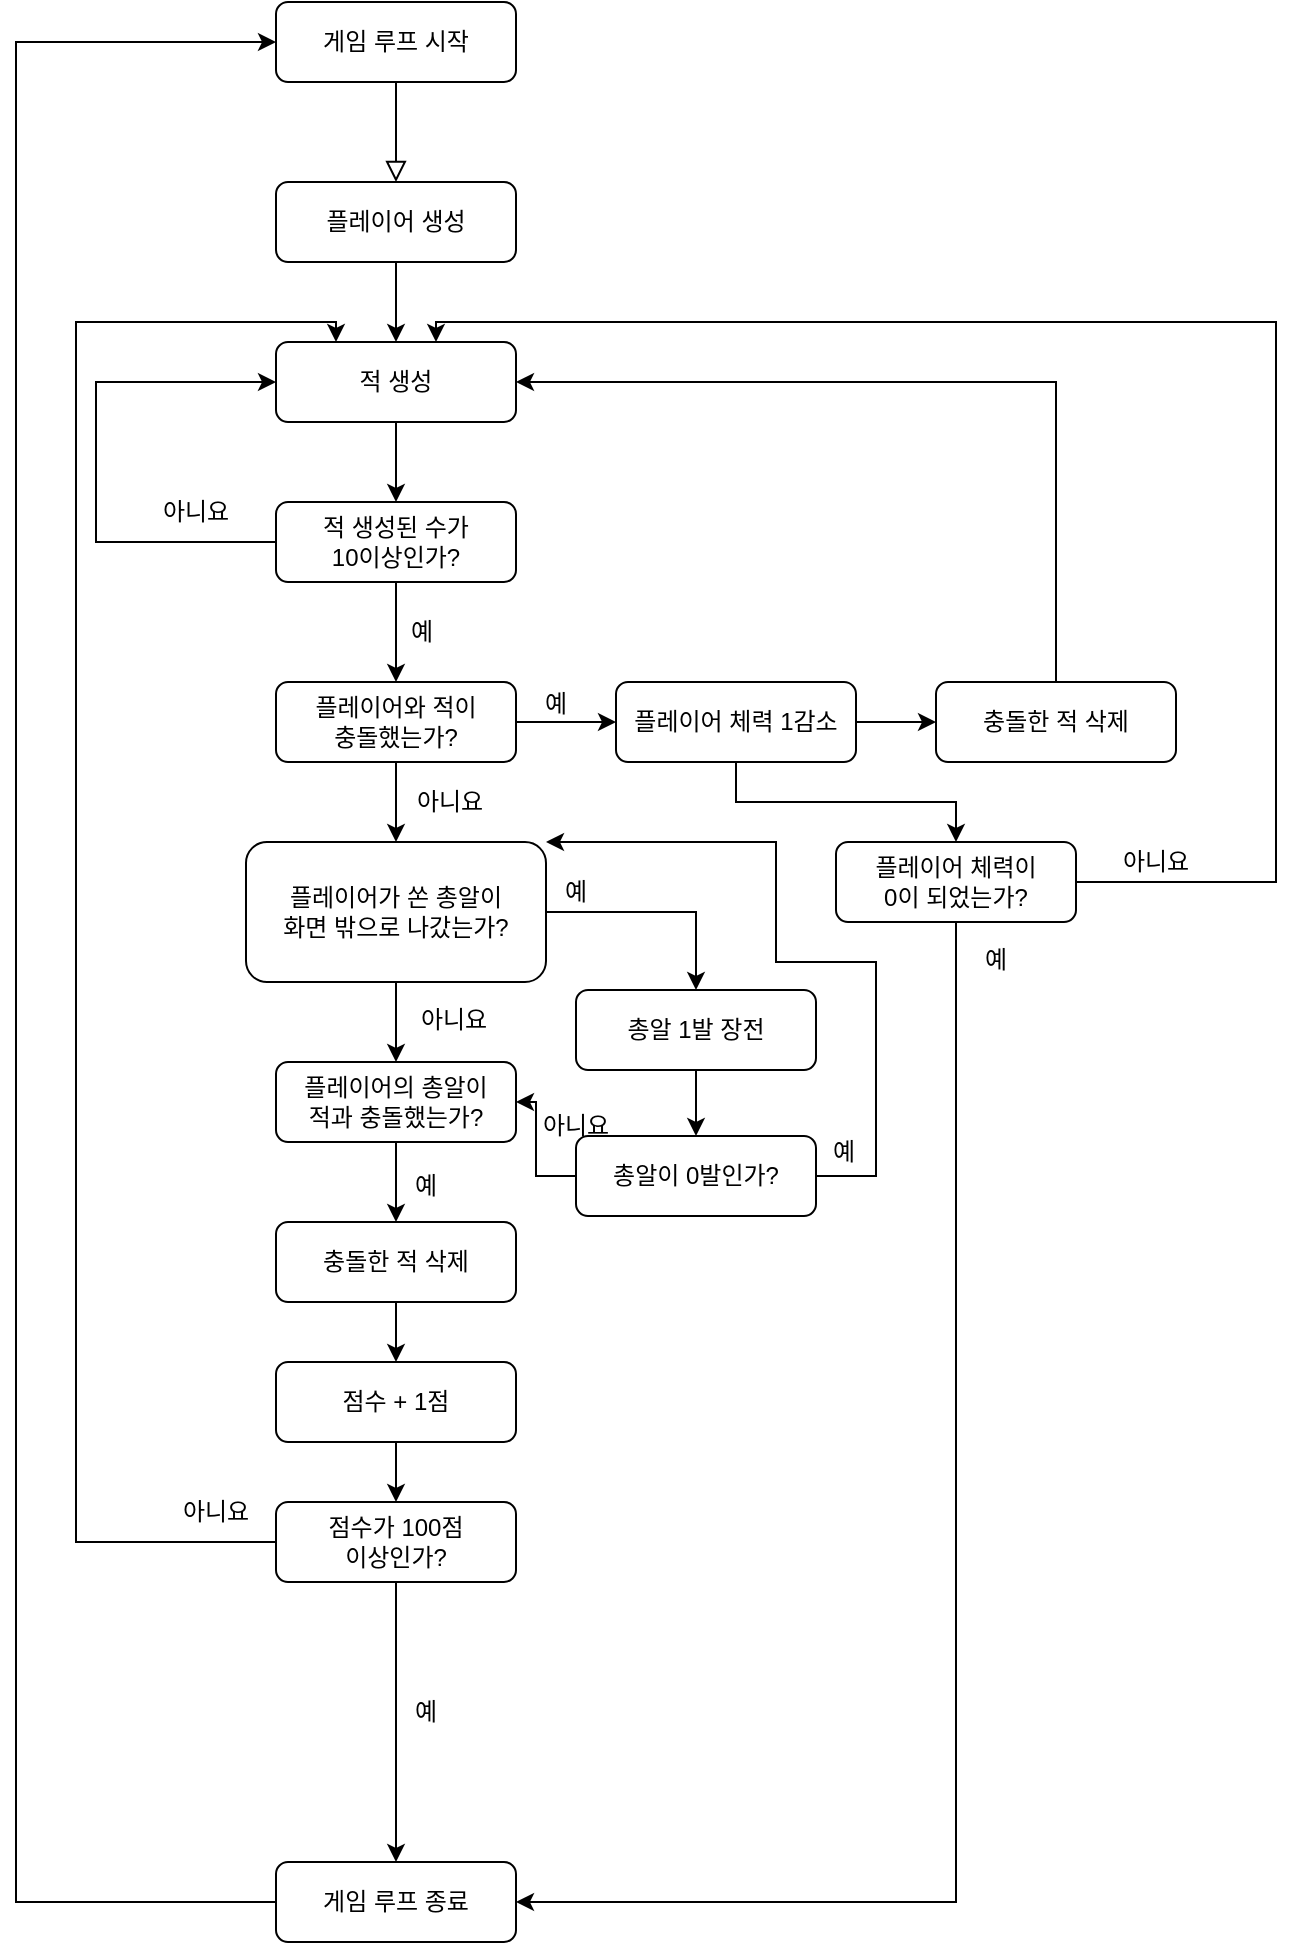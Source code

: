 <mxfile version="18.1.2" type="device"><diagram id="C5RBs43oDa-KdzZeNtuy" name="Page-1"><mxGraphModel dx="1422" dy="705" grid="1" gridSize="10" guides="1" tooltips="1" connect="1" arrows="1" fold="1" page="1" pageScale="1" pageWidth="827" pageHeight="1169" math="0" shadow="0"><root><mxCell id="WIyWlLk6GJQsqaUBKTNV-0"/><mxCell id="WIyWlLk6GJQsqaUBKTNV-1" parent="WIyWlLk6GJQsqaUBKTNV-0"/><mxCell id="WIyWlLk6GJQsqaUBKTNV-2" value="" style="rounded=0;html=1;jettySize=auto;orthogonalLoop=1;fontSize=11;endArrow=block;endFill=0;endSize=8;strokeWidth=1;shadow=0;labelBackgroundColor=none;edgeStyle=orthogonalEdgeStyle;" parent="WIyWlLk6GJQsqaUBKTNV-1" source="WIyWlLk6GJQsqaUBKTNV-3" edge="1"><mxGeometry relative="1" as="geometry"><mxPoint x="220" y="170" as="targetPoint"/></mxGeometry></mxCell><mxCell id="WIyWlLk6GJQsqaUBKTNV-3" value="게임 루프 시작" style="rounded=1;whiteSpace=wrap;html=1;fontSize=12;glass=0;strokeWidth=1;shadow=0;" parent="WIyWlLk6GJQsqaUBKTNV-1" vertex="1"><mxGeometry x="160" y="80" width="120" height="40" as="geometry"/></mxCell><mxCell id="noIfxHCSNlmw8pCeBK1Z-0" style="edgeStyle=orthogonalEdgeStyle;rounded=0;orthogonalLoop=1;jettySize=auto;html=1;entryX=0;entryY=0.5;entryDx=0;entryDy=0;" edge="1" parent="WIyWlLk6GJQsqaUBKTNV-1" source="WIyWlLk6GJQsqaUBKTNV-11" target="WIyWlLk6GJQsqaUBKTNV-3"><mxGeometry relative="1" as="geometry"><Array as="points"><mxPoint x="30" y="1030"/><mxPoint x="30" y="100"/></Array></mxGeometry></mxCell><mxCell id="WIyWlLk6GJQsqaUBKTNV-11" value="게임 루프 종료" style="rounded=1;whiteSpace=wrap;html=1;fontSize=12;glass=0;strokeWidth=1;shadow=0;" parent="WIyWlLk6GJQsqaUBKTNV-1" vertex="1"><mxGeometry x="160" y="1010" width="120" height="40" as="geometry"/></mxCell><mxCell id="noIfxHCSNlmw8pCeBK1Z-3" style="edgeStyle=orthogonalEdgeStyle;rounded=0;orthogonalLoop=1;jettySize=auto;html=1;" edge="1" parent="WIyWlLk6GJQsqaUBKTNV-1" source="noIfxHCSNlmw8pCeBK1Z-1" target="noIfxHCSNlmw8pCeBK1Z-2"><mxGeometry relative="1" as="geometry"/></mxCell><mxCell id="noIfxHCSNlmw8pCeBK1Z-1" value="플레이어 생성" style="rounded=1;whiteSpace=wrap;html=1;fontSize=12;glass=0;strokeWidth=1;shadow=0;" vertex="1" parent="WIyWlLk6GJQsqaUBKTNV-1"><mxGeometry x="160" y="170" width="120" height="40" as="geometry"/></mxCell><mxCell id="noIfxHCSNlmw8pCeBK1Z-5" style="edgeStyle=orthogonalEdgeStyle;rounded=0;orthogonalLoop=1;jettySize=auto;html=1;" edge="1" parent="WIyWlLk6GJQsqaUBKTNV-1" source="noIfxHCSNlmw8pCeBK1Z-2" target="noIfxHCSNlmw8pCeBK1Z-4"><mxGeometry relative="1" as="geometry"/></mxCell><mxCell id="noIfxHCSNlmw8pCeBK1Z-2" value="적 생성" style="rounded=1;whiteSpace=wrap;html=1;fontSize=12;glass=0;strokeWidth=1;shadow=0;" vertex="1" parent="WIyWlLk6GJQsqaUBKTNV-1"><mxGeometry x="160" y="250" width="120" height="40" as="geometry"/></mxCell><mxCell id="noIfxHCSNlmw8pCeBK1Z-6" style="edgeStyle=orthogonalEdgeStyle;rounded=0;orthogonalLoop=1;jettySize=auto;html=1;" edge="1" parent="WIyWlLk6GJQsqaUBKTNV-1" source="noIfxHCSNlmw8pCeBK1Z-4" target="noIfxHCSNlmw8pCeBK1Z-2"><mxGeometry relative="1" as="geometry"><mxPoint x="120" y="250" as="targetPoint"/><Array as="points"><mxPoint x="70" y="350"/><mxPoint x="70" y="270"/></Array></mxGeometry></mxCell><mxCell id="noIfxHCSNlmw8pCeBK1Z-11" style="edgeStyle=orthogonalEdgeStyle;rounded=0;orthogonalLoop=1;jettySize=auto;html=1;" edge="1" parent="WIyWlLk6GJQsqaUBKTNV-1" source="noIfxHCSNlmw8pCeBK1Z-4" target="noIfxHCSNlmw8pCeBK1Z-9"><mxGeometry relative="1" as="geometry"/></mxCell><mxCell id="noIfxHCSNlmw8pCeBK1Z-4" value="적 생성된 수가 &lt;br&gt;10이상인가?" style="rounded=1;whiteSpace=wrap;html=1;fontSize=12;glass=0;strokeWidth=1;shadow=0;" vertex="1" parent="WIyWlLk6GJQsqaUBKTNV-1"><mxGeometry x="160" y="330" width="120" height="40" as="geometry"/></mxCell><mxCell id="noIfxHCSNlmw8pCeBK1Z-7" value="예" style="text;html=1;strokeColor=none;fillColor=none;align=center;verticalAlign=middle;whiteSpace=wrap;rounded=0;" vertex="1" parent="WIyWlLk6GJQsqaUBKTNV-1"><mxGeometry x="203" y="380" width="60" height="30" as="geometry"/></mxCell><mxCell id="noIfxHCSNlmw8pCeBK1Z-8" value="아니요" style="text;html=1;strokeColor=none;fillColor=none;align=center;verticalAlign=middle;whiteSpace=wrap;rounded=0;" vertex="1" parent="WIyWlLk6GJQsqaUBKTNV-1"><mxGeometry x="90" y="320" width="60" height="30" as="geometry"/></mxCell><mxCell id="noIfxHCSNlmw8pCeBK1Z-14" style="edgeStyle=orthogonalEdgeStyle;rounded=0;orthogonalLoop=1;jettySize=auto;html=1;" edge="1" parent="WIyWlLk6GJQsqaUBKTNV-1" source="noIfxHCSNlmw8pCeBK1Z-9" target="noIfxHCSNlmw8pCeBK1Z-12"><mxGeometry relative="1" as="geometry"/></mxCell><mxCell id="noIfxHCSNlmw8pCeBK1Z-19" style="edgeStyle=orthogonalEdgeStyle;rounded=0;orthogonalLoop=1;jettySize=auto;html=1;" edge="1" parent="WIyWlLk6GJQsqaUBKTNV-1" source="noIfxHCSNlmw8pCeBK1Z-9" target="noIfxHCSNlmw8pCeBK1Z-16"><mxGeometry relative="1" as="geometry"/></mxCell><mxCell id="noIfxHCSNlmw8pCeBK1Z-9" value="플레이어와 적이 &lt;br&gt;충돌했는가?" style="rounded=1;whiteSpace=wrap;html=1;fontSize=12;glass=0;strokeWidth=1;shadow=0;" vertex="1" parent="WIyWlLk6GJQsqaUBKTNV-1"><mxGeometry x="160" y="420" width="120" height="40" as="geometry"/></mxCell><mxCell id="noIfxHCSNlmw8pCeBK1Z-18" style="edgeStyle=orthogonalEdgeStyle;rounded=0;orthogonalLoop=1;jettySize=auto;html=1;" edge="1" parent="WIyWlLk6GJQsqaUBKTNV-1" source="noIfxHCSNlmw8pCeBK1Z-12" target="noIfxHCSNlmw8pCeBK1Z-17"><mxGeometry relative="1" as="geometry"/></mxCell><mxCell id="noIfxHCSNlmw8pCeBK1Z-34" style="edgeStyle=orthogonalEdgeStyle;rounded=0;orthogonalLoop=1;jettySize=auto;html=1;" edge="1" parent="WIyWlLk6GJQsqaUBKTNV-1" source="noIfxHCSNlmw8pCeBK1Z-12" target="noIfxHCSNlmw8pCeBK1Z-22"><mxGeometry relative="1" as="geometry"/></mxCell><mxCell id="noIfxHCSNlmw8pCeBK1Z-12" value="플레이어 체력 1감소" style="rounded=1;whiteSpace=wrap;html=1;fontSize=12;glass=0;strokeWidth=1;shadow=0;" vertex="1" parent="WIyWlLk6GJQsqaUBKTNV-1"><mxGeometry x="330" y="420" width="120" height="40" as="geometry"/></mxCell><mxCell id="noIfxHCSNlmw8pCeBK1Z-15" value="예" style="text;html=1;strokeColor=none;fillColor=none;align=center;verticalAlign=middle;whiteSpace=wrap;rounded=0;" vertex="1" parent="WIyWlLk6GJQsqaUBKTNV-1"><mxGeometry x="270" y="416" width="60" height="30" as="geometry"/></mxCell><mxCell id="noIfxHCSNlmw8pCeBK1Z-27" style="edgeStyle=orthogonalEdgeStyle;rounded=0;orthogonalLoop=1;jettySize=auto;html=1;" edge="1" parent="WIyWlLk6GJQsqaUBKTNV-1" source="noIfxHCSNlmw8pCeBK1Z-16" target="noIfxHCSNlmw8pCeBK1Z-26"><mxGeometry relative="1" as="geometry"/></mxCell><mxCell id="noIfxHCSNlmw8pCeBK1Z-30" style="edgeStyle=orthogonalEdgeStyle;rounded=0;orthogonalLoop=1;jettySize=auto;html=1;" edge="1" parent="WIyWlLk6GJQsqaUBKTNV-1" source="noIfxHCSNlmw8pCeBK1Z-16" target="noIfxHCSNlmw8pCeBK1Z-29"><mxGeometry relative="1" as="geometry"/></mxCell><mxCell id="noIfxHCSNlmw8pCeBK1Z-16" value="플레이어가 쏜 총알이&lt;br&gt;화면 밖으로 나갔는가?" style="rounded=1;whiteSpace=wrap;html=1;fontSize=12;glass=0;strokeWidth=1;shadow=0;" vertex="1" parent="WIyWlLk6GJQsqaUBKTNV-1"><mxGeometry x="145" y="500" width="150" height="70" as="geometry"/></mxCell><mxCell id="noIfxHCSNlmw8pCeBK1Z-21" style="edgeStyle=orthogonalEdgeStyle;rounded=0;orthogonalLoop=1;jettySize=auto;html=1;" edge="1" parent="WIyWlLk6GJQsqaUBKTNV-1" source="noIfxHCSNlmw8pCeBK1Z-17" target="noIfxHCSNlmw8pCeBK1Z-2"><mxGeometry relative="1" as="geometry"><mxPoint x="540" y="260" as="targetPoint"/><Array as="points"><mxPoint x="550" y="270"/></Array></mxGeometry></mxCell><mxCell id="noIfxHCSNlmw8pCeBK1Z-17" value="충돌한 적 삭제" style="rounded=1;whiteSpace=wrap;html=1;fontSize=12;glass=0;strokeWidth=1;shadow=0;" vertex="1" parent="WIyWlLk6GJQsqaUBKTNV-1"><mxGeometry x="490" y="420" width="120" height="40" as="geometry"/></mxCell><mxCell id="noIfxHCSNlmw8pCeBK1Z-20" value="아니요" style="text;html=1;strokeColor=none;fillColor=none;align=center;verticalAlign=middle;whiteSpace=wrap;rounded=0;" vertex="1" parent="WIyWlLk6GJQsqaUBKTNV-1"><mxGeometry x="217" y="465" width="60" height="30" as="geometry"/></mxCell><mxCell id="noIfxHCSNlmw8pCeBK1Z-35" style="edgeStyle=orthogonalEdgeStyle;rounded=0;orthogonalLoop=1;jettySize=auto;html=1;entryX=1;entryY=0.5;entryDx=0;entryDy=0;" edge="1" parent="WIyWlLk6GJQsqaUBKTNV-1" source="noIfxHCSNlmw8pCeBK1Z-22" target="WIyWlLk6GJQsqaUBKTNV-11"><mxGeometry relative="1" as="geometry"><mxPoint x="510" y="920" as="targetPoint"/><Array as="points"><mxPoint x="500" y="1030"/></Array></mxGeometry></mxCell><mxCell id="noIfxHCSNlmw8pCeBK1Z-37" style="edgeStyle=orthogonalEdgeStyle;rounded=0;orthogonalLoop=1;jettySize=auto;html=1;" edge="1" parent="WIyWlLk6GJQsqaUBKTNV-1" source="noIfxHCSNlmw8pCeBK1Z-22" target="noIfxHCSNlmw8pCeBK1Z-2"><mxGeometry relative="1" as="geometry"><mxPoint x="260" y="240" as="targetPoint"/><Array as="points"><mxPoint x="660" y="520"/><mxPoint x="660" y="240"/><mxPoint x="240" y="240"/></Array></mxGeometry></mxCell><mxCell id="noIfxHCSNlmw8pCeBK1Z-22" value="플레이어 체력이&lt;br&gt;0이 되었는가?" style="rounded=1;whiteSpace=wrap;html=1;fontSize=12;glass=0;strokeWidth=1;shadow=0;" vertex="1" parent="WIyWlLk6GJQsqaUBKTNV-1"><mxGeometry x="440" y="500" width="120" height="40" as="geometry"/></mxCell><mxCell id="noIfxHCSNlmw8pCeBK1Z-51" style="edgeStyle=orthogonalEdgeStyle;rounded=0;orthogonalLoop=1;jettySize=auto;html=1;" edge="1" parent="WIyWlLk6GJQsqaUBKTNV-1" source="noIfxHCSNlmw8pCeBK1Z-26" target="noIfxHCSNlmw8pCeBK1Z-50"><mxGeometry relative="1" as="geometry"/></mxCell><mxCell id="noIfxHCSNlmw8pCeBK1Z-26" value="총알 1발 장전" style="rounded=1;whiteSpace=wrap;html=1;fontSize=12;glass=0;strokeWidth=1;shadow=0;" vertex="1" parent="WIyWlLk6GJQsqaUBKTNV-1"><mxGeometry x="310" y="574" width="120" height="40" as="geometry"/></mxCell><mxCell id="noIfxHCSNlmw8pCeBK1Z-28" value="예" style="text;html=1;strokeColor=none;fillColor=none;align=center;verticalAlign=middle;whiteSpace=wrap;rounded=0;" vertex="1" parent="WIyWlLk6GJQsqaUBKTNV-1"><mxGeometry x="280" y="510" width="60" height="30" as="geometry"/></mxCell><mxCell id="noIfxHCSNlmw8pCeBK1Z-41" style="edgeStyle=orthogonalEdgeStyle;rounded=0;orthogonalLoop=1;jettySize=auto;html=1;" edge="1" parent="WIyWlLk6GJQsqaUBKTNV-1" source="noIfxHCSNlmw8pCeBK1Z-29" target="noIfxHCSNlmw8pCeBK1Z-40"><mxGeometry relative="1" as="geometry"/></mxCell><mxCell id="noIfxHCSNlmw8pCeBK1Z-29" value="플레이어의 총알이&lt;br&gt;적과 충돌했는가?" style="rounded=1;whiteSpace=wrap;html=1;fontSize=12;glass=0;strokeWidth=1;shadow=0;" vertex="1" parent="WIyWlLk6GJQsqaUBKTNV-1"><mxGeometry x="160" y="610" width="120" height="40" as="geometry"/></mxCell><mxCell id="noIfxHCSNlmw8pCeBK1Z-33" value="아니요" style="text;html=1;strokeColor=none;fillColor=none;align=center;verticalAlign=middle;whiteSpace=wrap;rounded=0;" vertex="1" parent="WIyWlLk6GJQsqaUBKTNV-1"><mxGeometry x="219" y="574" width="60" height="30" as="geometry"/></mxCell><mxCell id="noIfxHCSNlmw8pCeBK1Z-36" value="예" style="text;html=1;strokeColor=none;fillColor=none;align=center;verticalAlign=middle;whiteSpace=wrap;rounded=0;" vertex="1" parent="WIyWlLk6GJQsqaUBKTNV-1"><mxGeometry x="490" y="544" width="60" height="30" as="geometry"/></mxCell><mxCell id="noIfxHCSNlmw8pCeBK1Z-38" value="아니요" style="text;html=1;strokeColor=none;fillColor=none;align=center;verticalAlign=middle;whiteSpace=wrap;rounded=0;" vertex="1" parent="WIyWlLk6GJQsqaUBKTNV-1"><mxGeometry x="570" y="495" width="60" height="30" as="geometry"/></mxCell><mxCell id="noIfxHCSNlmw8pCeBK1Z-39" value="예" style="text;html=1;strokeColor=none;fillColor=none;align=center;verticalAlign=middle;whiteSpace=wrap;rounded=0;" vertex="1" parent="WIyWlLk6GJQsqaUBKTNV-1"><mxGeometry x="205" y="657" width="60" height="30" as="geometry"/></mxCell><mxCell id="noIfxHCSNlmw8pCeBK1Z-43" style="edgeStyle=orthogonalEdgeStyle;rounded=0;orthogonalLoop=1;jettySize=auto;html=1;" edge="1" parent="WIyWlLk6GJQsqaUBKTNV-1" source="noIfxHCSNlmw8pCeBK1Z-40" target="noIfxHCSNlmw8pCeBK1Z-42"><mxGeometry relative="1" as="geometry"/></mxCell><mxCell id="noIfxHCSNlmw8pCeBK1Z-40" value="충돌한 적 삭제" style="rounded=1;whiteSpace=wrap;html=1;fontSize=12;glass=0;strokeWidth=1;shadow=0;" vertex="1" parent="WIyWlLk6GJQsqaUBKTNV-1"><mxGeometry x="160" y="690" width="120" height="40" as="geometry"/></mxCell><mxCell id="noIfxHCSNlmw8pCeBK1Z-45" style="edgeStyle=orthogonalEdgeStyle;rounded=0;orthogonalLoop=1;jettySize=auto;html=1;" edge="1" parent="WIyWlLk6GJQsqaUBKTNV-1" source="noIfxHCSNlmw8pCeBK1Z-42" target="noIfxHCSNlmw8pCeBK1Z-44"><mxGeometry relative="1" as="geometry"/></mxCell><mxCell id="noIfxHCSNlmw8pCeBK1Z-42" value="점수 + 1점" style="rounded=1;whiteSpace=wrap;html=1;fontSize=12;glass=0;strokeWidth=1;shadow=0;" vertex="1" parent="WIyWlLk6GJQsqaUBKTNV-1"><mxGeometry x="160" y="760" width="120" height="40" as="geometry"/></mxCell><mxCell id="noIfxHCSNlmw8pCeBK1Z-46" style="edgeStyle=orthogonalEdgeStyle;rounded=0;orthogonalLoop=1;jettySize=auto;html=1;" edge="1" parent="WIyWlLk6GJQsqaUBKTNV-1" source="noIfxHCSNlmw8pCeBK1Z-44" target="WIyWlLk6GJQsqaUBKTNV-11"><mxGeometry relative="1" as="geometry"/></mxCell><mxCell id="noIfxHCSNlmw8pCeBK1Z-48" style="edgeStyle=orthogonalEdgeStyle;rounded=0;orthogonalLoop=1;jettySize=auto;html=1;entryX=0.25;entryY=0;entryDx=0;entryDy=0;" edge="1" parent="WIyWlLk6GJQsqaUBKTNV-1" source="noIfxHCSNlmw8pCeBK1Z-44" target="noIfxHCSNlmw8pCeBK1Z-2"><mxGeometry relative="1" as="geometry"><mxPoint x="50" y="240" as="targetPoint"/><Array as="points"><mxPoint x="60" y="850"/><mxPoint x="60" y="240"/><mxPoint x="190" y="240"/></Array></mxGeometry></mxCell><mxCell id="noIfxHCSNlmw8pCeBK1Z-44" value="점수가 100점 &lt;br&gt;이상인가?" style="rounded=1;whiteSpace=wrap;html=1;fontSize=12;glass=0;strokeWidth=1;shadow=0;" vertex="1" parent="WIyWlLk6GJQsqaUBKTNV-1"><mxGeometry x="160" y="830" width="120" height="40" as="geometry"/></mxCell><mxCell id="noIfxHCSNlmw8pCeBK1Z-47" value="예" style="text;html=1;strokeColor=none;fillColor=none;align=center;verticalAlign=middle;whiteSpace=wrap;rounded=0;" vertex="1" parent="WIyWlLk6GJQsqaUBKTNV-1"><mxGeometry x="205" y="920" width="60" height="30" as="geometry"/></mxCell><mxCell id="noIfxHCSNlmw8pCeBK1Z-49" value="아니요" style="text;html=1;strokeColor=none;fillColor=none;align=center;verticalAlign=middle;whiteSpace=wrap;rounded=0;" vertex="1" parent="WIyWlLk6GJQsqaUBKTNV-1"><mxGeometry x="100" y="820" width="60" height="30" as="geometry"/></mxCell><mxCell id="noIfxHCSNlmw8pCeBK1Z-52" style="edgeStyle=orthogonalEdgeStyle;rounded=0;orthogonalLoop=1;jettySize=auto;html=1;" edge="1" parent="WIyWlLk6GJQsqaUBKTNV-1" source="noIfxHCSNlmw8pCeBK1Z-50" target="noIfxHCSNlmw8pCeBK1Z-16"><mxGeometry relative="1" as="geometry"><mxPoint x="400" y="500" as="targetPoint"/><Array as="points"><mxPoint x="460" y="667"/><mxPoint x="460" y="560"/><mxPoint x="410" y="560"/><mxPoint x="410" y="500"/></Array></mxGeometry></mxCell><mxCell id="noIfxHCSNlmw8pCeBK1Z-54" style="edgeStyle=orthogonalEdgeStyle;rounded=0;orthogonalLoop=1;jettySize=auto;html=1;entryX=1;entryY=0.5;entryDx=0;entryDy=0;" edge="1" parent="WIyWlLk6GJQsqaUBKTNV-1" source="noIfxHCSNlmw8pCeBK1Z-50" target="noIfxHCSNlmw8pCeBK1Z-29"><mxGeometry relative="1" as="geometry"/></mxCell><mxCell id="noIfxHCSNlmw8pCeBK1Z-50" value="총알이 0발인가?" style="rounded=1;whiteSpace=wrap;html=1;fontSize=12;glass=0;strokeWidth=1;shadow=0;" vertex="1" parent="WIyWlLk6GJQsqaUBKTNV-1"><mxGeometry x="310" y="647" width="120" height="40" as="geometry"/></mxCell><mxCell id="noIfxHCSNlmw8pCeBK1Z-53" value="예" style="text;html=1;strokeColor=none;fillColor=none;align=center;verticalAlign=middle;whiteSpace=wrap;rounded=0;" vertex="1" parent="WIyWlLk6GJQsqaUBKTNV-1"><mxGeometry x="414" y="640" width="60" height="30" as="geometry"/></mxCell><mxCell id="noIfxHCSNlmw8pCeBK1Z-55" value="아니요" style="text;html=1;strokeColor=none;fillColor=none;align=center;verticalAlign=middle;whiteSpace=wrap;rounded=0;" vertex="1" parent="WIyWlLk6GJQsqaUBKTNV-1"><mxGeometry x="280" y="627" width="60" height="30" as="geometry"/></mxCell></root></mxGraphModel></diagram></mxfile>